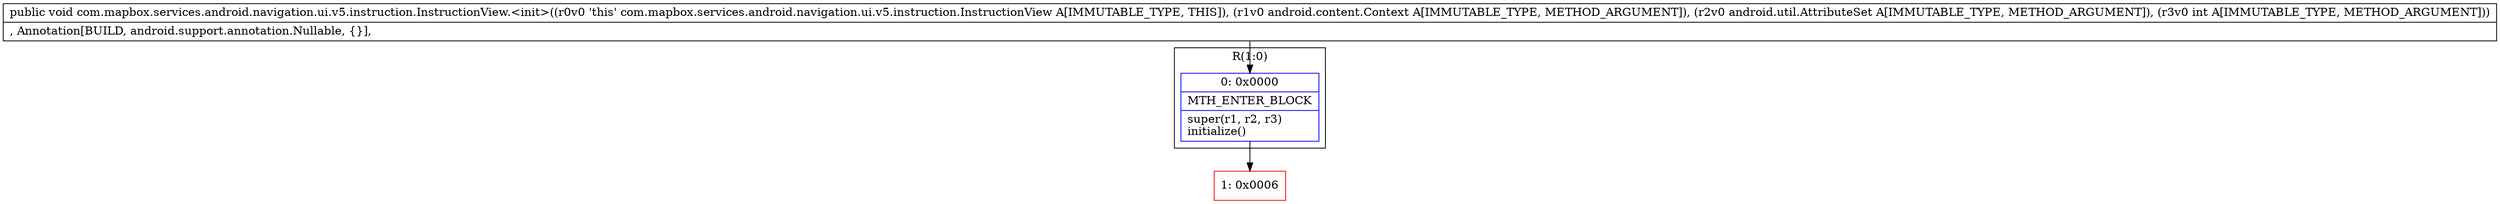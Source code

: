 digraph "CFG forcom.mapbox.services.android.navigation.ui.v5.instruction.InstructionView.\<init\>(Landroid\/content\/Context;Landroid\/util\/AttributeSet;I)V" {
subgraph cluster_Region_680617293 {
label = "R(1:0)";
node [shape=record,color=blue];
Node_0 [shape=record,label="{0\:\ 0x0000|MTH_ENTER_BLOCK\l|super(r1, r2, r3)\linitialize()\l}"];
}
Node_1 [shape=record,color=red,label="{1\:\ 0x0006}"];
MethodNode[shape=record,label="{public void com.mapbox.services.android.navigation.ui.v5.instruction.InstructionView.\<init\>((r0v0 'this' com.mapbox.services.android.navigation.ui.v5.instruction.InstructionView A[IMMUTABLE_TYPE, THIS]), (r1v0 android.content.Context A[IMMUTABLE_TYPE, METHOD_ARGUMENT]), (r2v0 android.util.AttributeSet A[IMMUTABLE_TYPE, METHOD_ARGUMENT]), (r3v0 int A[IMMUTABLE_TYPE, METHOD_ARGUMENT]))  | , Annotation[BUILD, android.support.annotation.Nullable, \{\}], \l}"];
MethodNode -> Node_0;
Node_0 -> Node_1;
}


